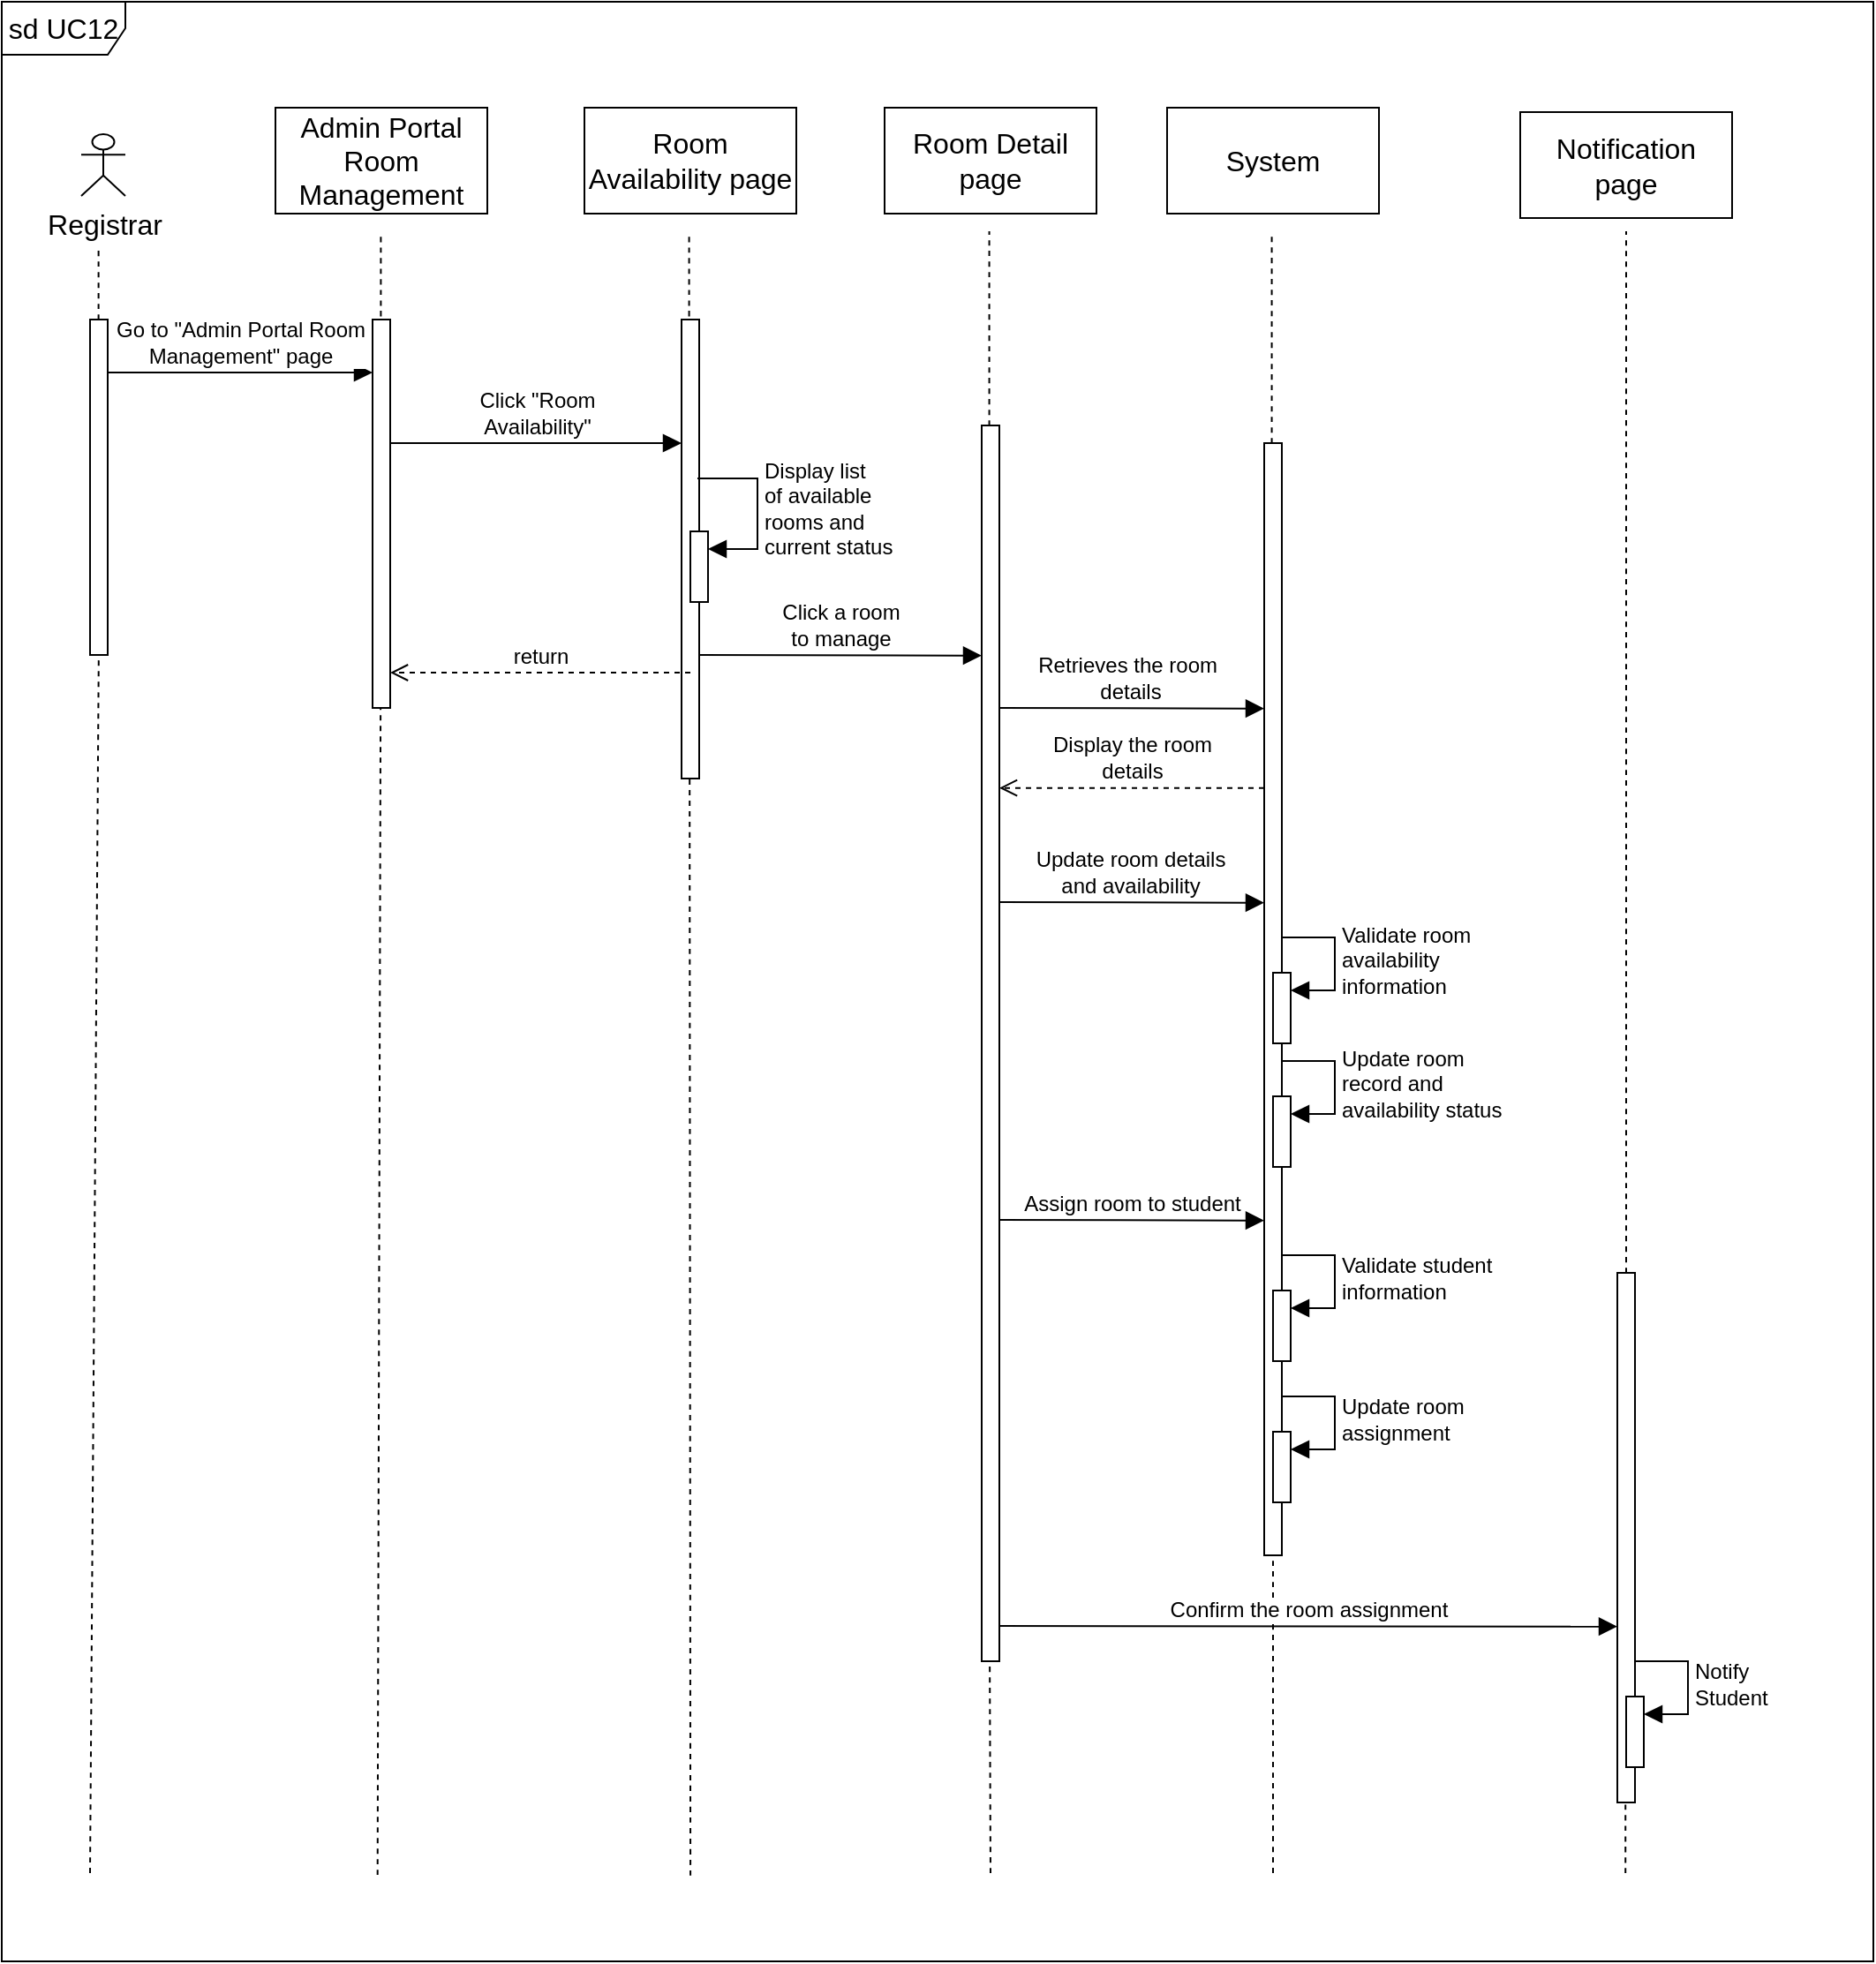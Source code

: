 <mxfile version="21.3.7" type="device">
  <diagram name="Page-1" id="2YBvvXClWsGukQMizWep">
    <mxGraphModel dx="548" dy="636" grid="1" gridSize="10" guides="1" tooltips="1" connect="1" arrows="1" fold="1" page="1" pageScale="1" pageWidth="850" pageHeight="1100" math="0" shadow="0">
      <root>
        <mxCell id="0" />
        <mxCell id="1" parent="0" />
        <mxCell id="TGBqp4v4OE_49LAyhRmw-1" value="" style="endArrow=none;dashed=1;html=1;rounded=0;fontSize=12;startSize=8;endSize=8;curved=1;" edge="1" parent="1">
          <mxGeometry width="50" height="50" relative="1" as="geometry">
            <mxPoint x="929.61" y="1160" as="sourcePoint" />
            <mxPoint x="929.61" y="1100" as="targetPoint" />
          </mxGeometry>
        </mxCell>
        <mxCell id="TGBqp4v4OE_49LAyhRmw-2" value="" style="endArrow=none;dashed=1;html=1;rounded=0;fontSize=12;startSize=8;endSize=8;curved=1;exitX=0.5;exitY=0;exitDx=0;exitDy=0;" edge="1" parent="1">
          <mxGeometry width="50" height="50" relative="1" as="geometry">
            <mxPoint x="570" y="1160" as="sourcePoint" />
            <mxPoint x="569.5" y="1025" as="targetPoint" />
          </mxGeometry>
        </mxCell>
        <mxCell id="TGBqp4v4OE_49LAyhRmw-3" value="" style="endArrow=none;dashed=1;html=1;rounded=0;fontSize=12;startSize=8;endSize=8;curved=1;exitX=0.5;exitY=0;exitDx=0;exitDy=0;" edge="1" parent="1">
          <mxGeometry width="50" height="50" relative="1" as="geometry">
            <mxPoint x="730" y="1160" as="sourcePoint" />
            <mxPoint x="730.0" y="880" as="targetPoint" />
          </mxGeometry>
        </mxCell>
        <mxCell id="TGBqp4v4OE_49LAyhRmw-4" value="" style="endArrow=none;dashed=1;html=1;rounded=0;fontSize=12;startSize=8;endSize=8;curved=1;exitX=0.607;exitY=0.017;exitDx=0;exitDy=0;exitPerimeter=0;" edge="1" parent="1">
          <mxGeometry width="50" height="50" relative="1" as="geometry">
            <mxPoint x="222.84" y="1161.02" as="sourcePoint" />
            <mxPoint x="224.58" y="490" as="targetPoint" />
          </mxGeometry>
        </mxCell>
        <mxCell id="TGBqp4v4OE_49LAyhRmw-5" value="" style="endArrow=none;dashed=1;html=1;rounded=0;fontSize=12;startSize=8;endSize=8;curved=1;" edge="1" parent="1">
          <mxGeometry width="50" height="50" relative="1" as="geometry">
            <mxPoint x="64.81" y="280" as="sourcePoint" />
            <mxPoint x="64.81" y="240" as="targetPoint" />
          </mxGeometry>
        </mxCell>
        <mxCell id="TGBqp4v4OE_49LAyhRmw-6" value="Registrar" style="shape=umlActor;verticalLabelPosition=bottom;verticalAlign=top;html=1;fontSize=16;" vertex="1" parent="1">
          <mxGeometry x="55" y="175" width="25" height="35" as="geometry" />
        </mxCell>
        <mxCell id="TGBqp4v4OE_49LAyhRmw-7" value="" style="html=1;points=[];perimeter=orthogonalPerimeter;outlineConnect=0;targetShapes=umlLifeline;portConstraint=eastwest;newEdgeStyle={&quot;edgeStyle&quot;:&quot;elbowEdgeStyle&quot;,&quot;elbow&quot;:&quot;vertical&quot;,&quot;curved&quot;:0,&quot;rounded&quot;:0};fontSize=16;" vertex="1" parent="1">
          <mxGeometry x="60" y="280" width="10" height="190" as="geometry" />
        </mxCell>
        <mxCell id="TGBqp4v4OE_49LAyhRmw-8" value="" style="endArrow=none;dashed=1;html=1;rounded=0;fontSize=12;startSize=8;endSize=8;curved=1;exitX=0.25;exitY=0;exitDx=0;exitDy=0;" edge="1" parent="1">
          <mxGeometry width="50" height="50" relative="1" as="geometry">
            <mxPoint x="60" y="1160" as="sourcePoint" />
            <mxPoint x="64.92" y="470" as="targetPoint" />
          </mxGeometry>
        </mxCell>
        <mxCell id="TGBqp4v4OE_49LAyhRmw-9" value="Admin Portal Room Management" style="html=1;whiteSpace=wrap;fontSize=16;" vertex="1" parent="1">
          <mxGeometry x="165" y="160" width="120" height="60" as="geometry" />
        </mxCell>
        <mxCell id="TGBqp4v4OE_49LAyhRmw-10" value="" style="endArrow=none;dashed=1;html=1;rounded=0;fontSize=12;startSize=8;endSize=8;curved=1;" edge="1" parent="1">
          <mxGeometry width="50" height="50" relative="1" as="geometry">
            <mxPoint x="224.7" y="290" as="sourcePoint" />
            <mxPoint x="224.7" y="230" as="targetPoint" />
          </mxGeometry>
        </mxCell>
        <mxCell id="TGBqp4v4OE_49LAyhRmw-11" value="" style="html=1;points=[];perimeter=orthogonalPerimeter;outlineConnect=0;targetShapes=umlLifeline;portConstraint=eastwest;newEdgeStyle={&quot;edgeStyle&quot;:&quot;elbowEdgeStyle&quot;,&quot;elbow&quot;:&quot;vertical&quot;,&quot;curved&quot;:0,&quot;rounded&quot;:0};fontSize=16;" vertex="1" parent="1">
          <mxGeometry x="220" y="280" width="10" height="220" as="geometry" />
        </mxCell>
        <mxCell id="TGBqp4v4OE_49LAyhRmw-12" value="Go to &quot;Admin Portal Room&lt;br&gt;Management&quot; page" style="html=1;verticalAlign=bottom;endArrow=block;edgeStyle=elbowEdgeStyle;elbow=vertical;curved=0;rounded=0;fontSize=12;startSize=8;endSize=8;" edge="1" parent="1" source="TGBqp4v4OE_49LAyhRmw-7" target="TGBqp4v4OE_49LAyhRmw-11">
          <mxGeometry width="80" relative="1" as="geometry">
            <mxPoint x="35" y="340" as="sourcePoint" />
            <mxPoint x="265" y="340" as="targetPoint" />
            <Array as="points">
              <mxPoint x="100" y="310" />
              <mxPoint x="110" y="300" />
              <mxPoint x="130" y="380" />
              <mxPoint x="55" y="320" />
            </Array>
          </mxGeometry>
        </mxCell>
        <mxCell id="TGBqp4v4OE_49LAyhRmw-13" value="Room Availability page" style="html=1;whiteSpace=wrap;fontSize=16;" vertex="1" parent="1">
          <mxGeometry x="340" y="160" width="120" height="60" as="geometry" />
        </mxCell>
        <mxCell id="TGBqp4v4OE_49LAyhRmw-14" value="" style="endArrow=none;dashed=1;html=1;rounded=0;fontSize=12;startSize=8;endSize=8;curved=1;exitX=0.667;exitY=0.023;exitDx=0;exitDy=0;exitPerimeter=0;" edge="1" parent="1">
          <mxGeometry width="50" height="50" relative="1" as="geometry">
            <mxPoint x="400.04" y="1161.38" as="sourcePoint" />
            <mxPoint x="399.58" y="530" as="targetPoint" />
          </mxGeometry>
        </mxCell>
        <mxCell id="TGBqp4v4OE_49LAyhRmw-15" value="" style="endArrow=none;dashed=1;html=1;rounded=0;fontSize=12;startSize=8;endSize=8;curved=1;" edge="1" parent="1">
          <mxGeometry width="50" height="50" relative="1" as="geometry">
            <mxPoint x="399.29" y="290" as="sourcePoint" />
            <mxPoint x="399.29" y="230" as="targetPoint" />
          </mxGeometry>
        </mxCell>
        <mxCell id="TGBqp4v4OE_49LAyhRmw-16" value="" style="html=1;points=[];perimeter=orthogonalPerimeter;outlineConnect=0;targetShapes=umlLifeline;portConstraint=eastwest;newEdgeStyle={&quot;edgeStyle&quot;:&quot;elbowEdgeStyle&quot;,&quot;elbow&quot;:&quot;vertical&quot;,&quot;curved&quot;:0,&quot;rounded&quot;:0};fontSize=16;" vertex="1" parent="1">
          <mxGeometry x="395" y="280" width="10" height="260" as="geometry" />
        </mxCell>
        <mxCell id="TGBqp4v4OE_49LAyhRmw-17" value="Click &quot;Room&lt;br&gt;Availability&quot;" style="html=1;verticalAlign=bottom;endArrow=block;edgeStyle=elbowEdgeStyle;elbow=vertical;curved=0;rounded=0;fontSize=12;startSize=8;endSize=8;" edge="1" parent="1" target="TGBqp4v4OE_49LAyhRmw-16">
          <mxGeometry x="-0.003" width="80" relative="1" as="geometry">
            <mxPoint x="230" y="350" as="sourcePoint" />
            <mxPoint x="310" y="350" as="targetPoint" />
            <mxPoint as="offset" />
          </mxGeometry>
        </mxCell>
        <mxCell id="TGBqp4v4OE_49LAyhRmw-18" value="Room Detail&lt;br&gt;page" style="html=1;whiteSpace=wrap;fontSize=16;" vertex="1" parent="1">
          <mxGeometry x="510" y="160" width="120" height="60" as="geometry" />
        </mxCell>
        <mxCell id="TGBqp4v4OE_49LAyhRmw-19" value="" style="endArrow=none;dashed=1;html=1;rounded=0;fontSize=12;startSize=8;endSize=8;curved=1;" edge="1" parent="1">
          <mxGeometry width="50" height="50" relative="1" as="geometry">
            <mxPoint x="569.58" y="640" as="sourcePoint" />
            <mxPoint x="569.58" y="580" as="targetPoint" />
          </mxGeometry>
        </mxCell>
        <mxCell id="TGBqp4v4OE_49LAyhRmw-20" value="" style="endArrow=none;dashed=1;html=1;rounded=0;fontSize=12;startSize=8;endSize=8;curved=1;" edge="1" parent="1" source="TGBqp4v4OE_49LAyhRmw-21">
          <mxGeometry width="50" height="50" relative="1" as="geometry">
            <mxPoint x="569.29" y="290" as="sourcePoint" />
            <mxPoint x="569.29" y="230" as="targetPoint" />
          </mxGeometry>
        </mxCell>
        <mxCell id="TGBqp4v4OE_49LAyhRmw-21" value="" style="html=1;points=[];perimeter=orthogonalPerimeter;outlineConnect=0;targetShapes=umlLifeline;portConstraint=eastwest;newEdgeStyle={&quot;edgeStyle&quot;:&quot;elbowEdgeStyle&quot;,&quot;elbow&quot;:&quot;vertical&quot;,&quot;curved&quot;:0,&quot;rounded&quot;:0};fontSize=16;" vertex="1" parent="1">
          <mxGeometry x="565" y="340" width="10" height="700" as="geometry" />
        </mxCell>
        <mxCell id="TGBqp4v4OE_49LAyhRmw-22" value="System" style="html=1;whiteSpace=wrap;fontSize=16;" vertex="1" parent="1">
          <mxGeometry x="670" y="160" width="120" height="60" as="geometry" />
        </mxCell>
        <mxCell id="TGBqp4v4OE_49LAyhRmw-23" value="" style="endArrow=none;dashed=1;html=1;rounded=0;fontSize=12;startSize=8;endSize=8;curved=1;" edge="1" parent="1">
          <mxGeometry width="50" height="50" relative="1" as="geometry">
            <mxPoint x="729.57" y="650" as="sourcePoint" />
            <mxPoint x="729.57" y="590" as="targetPoint" />
          </mxGeometry>
        </mxCell>
        <mxCell id="TGBqp4v4OE_49LAyhRmw-24" value="" style="endArrow=none;dashed=1;html=1;rounded=0;fontSize=12;startSize=8;endSize=8;curved=1;" edge="1" parent="1" source="TGBqp4v4OE_49LAyhRmw-25">
          <mxGeometry width="50" height="50" relative="1" as="geometry">
            <mxPoint x="729.29" y="290" as="sourcePoint" />
            <mxPoint x="729.29" y="230" as="targetPoint" />
          </mxGeometry>
        </mxCell>
        <mxCell id="TGBqp4v4OE_49LAyhRmw-25" value="" style="html=1;points=[];perimeter=orthogonalPerimeter;outlineConnect=0;targetShapes=umlLifeline;portConstraint=eastwest;newEdgeStyle={&quot;edgeStyle&quot;:&quot;elbowEdgeStyle&quot;,&quot;elbow&quot;:&quot;vertical&quot;,&quot;curved&quot;:0,&quot;rounded&quot;:0};fontSize=16;" vertex="1" parent="1">
          <mxGeometry x="725" y="350" width="10" height="630" as="geometry" />
        </mxCell>
        <mxCell id="TGBqp4v4OE_49LAyhRmw-26" value="" style="html=1;points=[];perimeter=orthogonalPerimeter;outlineConnect=0;targetShapes=umlLifeline;portConstraint=eastwest;newEdgeStyle={&quot;edgeStyle&quot;:&quot;elbowEdgeStyle&quot;,&quot;elbow&quot;:&quot;vertical&quot;,&quot;curved&quot;:0,&quot;rounded&quot;:0};fontSize=16;" vertex="1" parent="1">
          <mxGeometry x="400" y="400" width="10" height="40" as="geometry" />
        </mxCell>
        <mxCell id="TGBqp4v4OE_49LAyhRmw-27" value="Display list&lt;br&gt;of available&lt;br&gt;rooms and&lt;br&gt;current status" style="html=1;align=left;spacingLeft=2;endArrow=block;rounded=0;edgeStyle=orthogonalEdgeStyle;curved=0;rounded=0;fontSize=12;startSize=8;endSize=8;" edge="1" parent="1" target="TGBqp4v4OE_49LAyhRmw-26">
          <mxGeometry relative="1" as="geometry">
            <mxPoint x="404" y="370.0" as="sourcePoint" />
            <Array as="points">
              <mxPoint x="438" y="370" />
              <mxPoint x="438" y="410" />
            </Array>
          </mxGeometry>
        </mxCell>
        <mxCell id="TGBqp4v4OE_49LAyhRmw-28" value="return" style="html=1;verticalAlign=bottom;endArrow=open;dashed=1;endSize=8;edgeStyle=elbowEdgeStyle;elbow=vertical;curved=0;rounded=0;fontSize=12;" edge="1" parent="1" target="TGBqp4v4OE_49LAyhRmw-11">
          <mxGeometry relative="1" as="geometry">
            <mxPoint x="400" y="480" as="sourcePoint" />
            <mxPoint x="315" y="430.09" as="targetPoint" />
            <Array as="points">
              <mxPoint x="290" y="480" />
              <mxPoint x="290" y="390" />
            </Array>
          </mxGeometry>
        </mxCell>
        <mxCell id="TGBqp4v4OE_49LAyhRmw-29" value="sd UC12" style="shape=umlFrame;whiteSpace=wrap;html=1;pointerEvents=0;fontSize=16;width=70;height=30;" vertex="1" parent="1">
          <mxGeometry x="10" y="100" width="1060" height="1110" as="geometry" />
        </mxCell>
        <mxCell id="TGBqp4v4OE_49LAyhRmw-32" value="Retrieves the room&amp;nbsp;&lt;br&gt;details" style="html=1;verticalAlign=bottom;endArrow=block;edgeStyle=elbowEdgeStyle;elbow=vertical;curved=0;rounded=0;fontSize=12;startSize=8;endSize=8;" edge="1" parent="1">
          <mxGeometry x="-0.008" width="80" relative="1" as="geometry">
            <mxPoint x="575" y="500" as="sourcePoint" />
            <mxPoint x="725" y="500.34" as="targetPoint" />
            <Array as="points">
              <mxPoint x="690" y="500.34" />
              <mxPoint x="720" y="515.34" />
            </Array>
            <mxPoint as="offset" />
          </mxGeometry>
        </mxCell>
        <mxCell id="TGBqp4v4OE_49LAyhRmw-33" value="Display the room&lt;br&gt;details" style="html=1;verticalAlign=bottom;endArrow=open;dashed=1;endSize=8;edgeStyle=elbowEdgeStyle;elbow=vertical;curved=0;rounded=0;fontSize=12;" edge="1" parent="1">
          <mxGeometry relative="1" as="geometry">
            <mxPoint x="725" y="545.34" as="sourcePoint" />
            <mxPoint x="575" y="545.34" as="targetPoint" />
            <Array as="points">
              <mxPoint x="710" y="545.34" />
              <mxPoint x="625" y="535.34" />
              <mxPoint x="625" y="445.34" />
            </Array>
          </mxGeometry>
        </mxCell>
        <mxCell id="TGBqp4v4OE_49LAyhRmw-34" value="Click a room&lt;br&gt;to manage" style="html=1;verticalAlign=bottom;endArrow=block;edgeStyle=elbowEdgeStyle;elbow=vertical;curved=0;rounded=0;fontSize=12;startSize=8;endSize=8;" edge="1" parent="1" target="TGBqp4v4OE_49LAyhRmw-21">
          <mxGeometry x="-0.002" width="80" relative="1" as="geometry">
            <mxPoint x="405" y="470" as="sourcePoint" />
            <mxPoint x="555" y="470.34" as="targetPoint" />
            <Array as="points">
              <mxPoint x="520" y="470.34" />
              <mxPoint x="550" y="485.34" />
            </Array>
            <mxPoint as="offset" />
          </mxGeometry>
        </mxCell>
        <mxCell id="TGBqp4v4OE_49LAyhRmw-35" value="Assign room to student" style="html=1;verticalAlign=bottom;endArrow=block;edgeStyle=elbowEdgeStyle;elbow=vertical;curved=0;rounded=0;fontSize=12;startSize=8;endSize=8;" edge="1" parent="1">
          <mxGeometry x="-0.002" width="80" relative="1" as="geometry">
            <mxPoint x="575" y="790" as="sourcePoint" />
            <mxPoint x="725" y="790.34" as="targetPoint" />
            <Array as="points">
              <mxPoint x="690" y="790.34" />
              <mxPoint x="720" y="805.34" />
            </Array>
            <mxPoint as="offset" />
          </mxGeometry>
        </mxCell>
        <mxCell id="TGBqp4v4OE_49LAyhRmw-36" value="" style="html=1;points=[];perimeter=orthogonalPerimeter;outlineConnect=0;targetShapes=umlLifeline;portConstraint=eastwest;newEdgeStyle={&quot;edgeStyle&quot;:&quot;elbowEdgeStyle&quot;,&quot;elbow&quot;:&quot;vertical&quot;,&quot;curved&quot;:0,&quot;rounded&quot;:0};fontSize=16;" vertex="1" parent="1">
          <mxGeometry x="730" y="650" width="10" height="40" as="geometry" />
        </mxCell>
        <mxCell id="TGBqp4v4OE_49LAyhRmw-37" value="Validate room&lt;br&gt;availability&lt;br&gt;information" style="html=1;align=left;spacingLeft=2;endArrow=block;rounded=0;edgeStyle=orthogonalEdgeStyle;curved=0;rounded=0;fontSize=12;startSize=8;endSize=8;" edge="1" parent="1" target="TGBqp4v4OE_49LAyhRmw-36">
          <mxGeometry relative="1" as="geometry">
            <mxPoint x="735" y="630" as="sourcePoint" />
            <Array as="points">
              <mxPoint x="765" y="660" />
            </Array>
          </mxGeometry>
        </mxCell>
        <mxCell id="TGBqp4v4OE_49LAyhRmw-38" value="" style="html=1;points=[];perimeter=orthogonalPerimeter;outlineConnect=0;targetShapes=umlLifeline;portConstraint=eastwest;newEdgeStyle={&quot;edgeStyle&quot;:&quot;elbowEdgeStyle&quot;,&quot;elbow&quot;:&quot;vertical&quot;,&quot;curved&quot;:0,&quot;rounded&quot;:0};fontSize=16;" vertex="1" parent="1">
          <mxGeometry x="730" y="720" width="10" height="40" as="geometry" />
        </mxCell>
        <mxCell id="TGBqp4v4OE_49LAyhRmw-39" value="Update room&lt;br&gt;record and&lt;br&gt;availability status" style="html=1;align=left;spacingLeft=2;endArrow=block;rounded=0;edgeStyle=orthogonalEdgeStyle;curved=0;rounded=0;fontSize=12;startSize=8;endSize=8;" edge="1" parent="1" target="TGBqp4v4OE_49LAyhRmw-38">
          <mxGeometry relative="1" as="geometry">
            <mxPoint x="735" y="700" as="sourcePoint" />
            <Array as="points">
              <mxPoint x="765" y="730" />
            </Array>
          </mxGeometry>
        </mxCell>
        <mxCell id="TGBqp4v4OE_49LAyhRmw-40" value="Notification page" style="html=1;whiteSpace=wrap;fontSize=16;" vertex="1" parent="1">
          <mxGeometry x="870" y="162.5" width="120" height="60" as="geometry" />
        </mxCell>
        <mxCell id="TGBqp4v4OE_49LAyhRmw-41" value="" style="html=1;points=[];perimeter=orthogonalPerimeter;outlineConnect=0;targetShapes=umlLifeline;portConstraint=eastwest;newEdgeStyle={&quot;edgeStyle&quot;:&quot;elbowEdgeStyle&quot;,&quot;elbow&quot;:&quot;vertical&quot;,&quot;curved&quot;:0,&quot;rounded&quot;:0};fontSize=16;" vertex="1" parent="1">
          <mxGeometry x="925" y="820" width="10" height="300" as="geometry" />
        </mxCell>
        <mxCell id="TGBqp4v4OE_49LAyhRmw-42" value="" style="endArrow=none;dashed=1;html=1;rounded=0;fontSize=12;startSize=8;endSize=8;curved=1;" edge="1" parent="1" source="TGBqp4v4OE_49LAyhRmw-41">
          <mxGeometry width="50" height="50" relative="1" as="geometry">
            <mxPoint x="880" y="860" as="sourcePoint" />
            <mxPoint x="930" y="230" as="targetPoint" />
          </mxGeometry>
        </mxCell>
        <mxCell id="TGBqp4v4OE_49LAyhRmw-44" value="" style="html=1;points=[];perimeter=orthogonalPerimeter;outlineConnect=0;targetShapes=umlLifeline;portConstraint=eastwest;newEdgeStyle={&quot;edgeStyle&quot;:&quot;elbowEdgeStyle&quot;,&quot;elbow&quot;:&quot;vertical&quot;,&quot;curved&quot;:0,&quot;rounded&quot;:0};fontSize=16;" vertex="1" parent="1">
          <mxGeometry x="930" y="1060" width="10" height="40" as="geometry" />
        </mxCell>
        <mxCell id="TGBqp4v4OE_49LAyhRmw-45" value="Notify&lt;br&gt;Student" style="html=1;align=left;spacingLeft=2;endArrow=block;rounded=0;edgeStyle=orthogonalEdgeStyle;curved=0;rounded=0;fontSize=12;startSize=8;endSize=8;" edge="1" parent="1" target="TGBqp4v4OE_49LAyhRmw-44">
          <mxGeometry relative="1" as="geometry">
            <mxPoint x="935" y="1040" as="sourcePoint" />
            <Array as="points">
              <mxPoint x="965" y="1070" />
            </Array>
          </mxGeometry>
        </mxCell>
        <mxCell id="TGBqp4v4OE_49LAyhRmw-46" value="Update room details&lt;br&gt;and availability" style="html=1;verticalAlign=bottom;endArrow=block;edgeStyle=elbowEdgeStyle;elbow=vertical;curved=0;rounded=0;fontSize=12;startSize=8;endSize=8;" edge="1" parent="1">
          <mxGeometry x="-0.008" width="80" relative="1" as="geometry">
            <mxPoint x="575" y="610" as="sourcePoint" />
            <mxPoint x="725" y="610.34" as="targetPoint" />
            <Array as="points">
              <mxPoint x="690" y="610.34" />
              <mxPoint x="720" y="625.34" />
            </Array>
            <mxPoint as="offset" />
          </mxGeometry>
        </mxCell>
        <mxCell id="TGBqp4v4OE_49LAyhRmw-47" value="" style="html=1;points=[];perimeter=orthogonalPerimeter;outlineConnect=0;targetShapes=umlLifeline;portConstraint=eastwest;newEdgeStyle={&quot;edgeStyle&quot;:&quot;elbowEdgeStyle&quot;,&quot;elbow&quot;:&quot;vertical&quot;,&quot;curved&quot;:0,&quot;rounded&quot;:0};fontSize=16;" vertex="1" parent="1">
          <mxGeometry x="730" y="830" width="10" height="40" as="geometry" />
        </mxCell>
        <mxCell id="TGBqp4v4OE_49LAyhRmw-48" value="Validate student&lt;br&gt;information" style="html=1;align=left;spacingLeft=2;endArrow=block;rounded=0;edgeStyle=orthogonalEdgeStyle;curved=0;rounded=0;fontSize=12;startSize=8;endSize=8;" edge="1" parent="1" target="TGBqp4v4OE_49LAyhRmw-47">
          <mxGeometry relative="1" as="geometry">
            <mxPoint x="735" y="810" as="sourcePoint" />
            <Array as="points">
              <mxPoint x="765" y="840" />
            </Array>
          </mxGeometry>
        </mxCell>
        <mxCell id="TGBqp4v4OE_49LAyhRmw-51" value="" style="html=1;points=[];perimeter=orthogonalPerimeter;outlineConnect=0;targetShapes=umlLifeline;portConstraint=eastwest;newEdgeStyle={&quot;edgeStyle&quot;:&quot;elbowEdgeStyle&quot;,&quot;elbow&quot;:&quot;vertical&quot;,&quot;curved&quot;:0,&quot;rounded&quot;:0};fontSize=16;" vertex="1" parent="1">
          <mxGeometry x="730" y="910" width="10" height="40" as="geometry" />
        </mxCell>
        <mxCell id="TGBqp4v4OE_49LAyhRmw-52" value="Update room&lt;br&gt;assignment" style="html=1;align=left;spacingLeft=2;endArrow=block;rounded=0;edgeStyle=orthogonalEdgeStyle;curved=0;rounded=0;fontSize=12;startSize=8;endSize=8;" edge="1" parent="1" target="TGBqp4v4OE_49LAyhRmw-51">
          <mxGeometry relative="1" as="geometry">
            <mxPoint x="735" y="890" as="sourcePoint" />
            <Array as="points">
              <mxPoint x="765" y="920" />
            </Array>
          </mxGeometry>
        </mxCell>
        <mxCell id="TGBqp4v4OE_49LAyhRmw-53" value="Confirm the room assignment" style="html=1;verticalAlign=bottom;endArrow=block;edgeStyle=elbowEdgeStyle;elbow=vertical;curved=0;rounded=0;fontSize=12;startSize=8;endSize=8;" edge="1" parent="1" target="TGBqp4v4OE_49LAyhRmw-41">
          <mxGeometry x="-0.002" width="80" relative="1" as="geometry">
            <mxPoint x="575" y="1020" as="sourcePoint" />
            <mxPoint x="725" y="1020.34" as="targetPoint" />
            <Array as="points">
              <mxPoint x="690" y="1020.34" />
              <mxPoint x="720" y="1035.34" />
            </Array>
            <mxPoint as="offset" />
          </mxGeometry>
        </mxCell>
      </root>
    </mxGraphModel>
  </diagram>
</mxfile>
